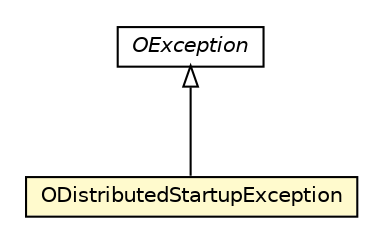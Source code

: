 #!/usr/local/bin/dot
#
# Class diagram 
# Generated by UMLGraph version R5_6-24-gf6e263 (http://www.umlgraph.org/)
#

digraph G {
	edge [fontname="Helvetica",fontsize=10,labelfontname="Helvetica",labelfontsize=10];
	node [fontname="Helvetica",fontsize=10,shape=plaintext];
	nodesep=0.25;
	ranksep=0.5;
	// com.orientechnologies.common.exception.OException
	c2863252 [label=<<table title="com.orientechnologies.common.exception.OException" border="0" cellborder="1" cellspacing="0" cellpadding="2" port="p" href="../../../common/exception/OException.html">
		<tr><td><table border="0" cellspacing="0" cellpadding="1">
<tr><td align="center" balign="center"><font face="Helvetica-Oblique"> OException </font></td></tr>
		</table></td></tr>
		</table>>, URL="../../../common/exception/OException.html", fontname="Helvetica", fontcolor="black", fontsize=10.0];
	// com.orientechnologies.orient.server.distributed.ODistributedStartupException
	c2865240 [label=<<table title="com.orientechnologies.orient.server.distributed.ODistributedStartupException" border="0" cellborder="1" cellspacing="0" cellpadding="2" port="p" bgcolor="lemonChiffon" href="./ODistributedStartupException.html">
		<tr><td><table border="0" cellspacing="0" cellpadding="1">
<tr><td align="center" balign="center"> ODistributedStartupException </td></tr>
		</table></td></tr>
		</table>>, URL="./ODistributedStartupException.html", fontname="Helvetica", fontcolor="black", fontsize=10.0];
	//com.orientechnologies.orient.server.distributed.ODistributedStartupException extends com.orientechnologies.common.exception.OException
	c2863252:p -> c2865240:p [dir=back,arrowtail=empty];
}

